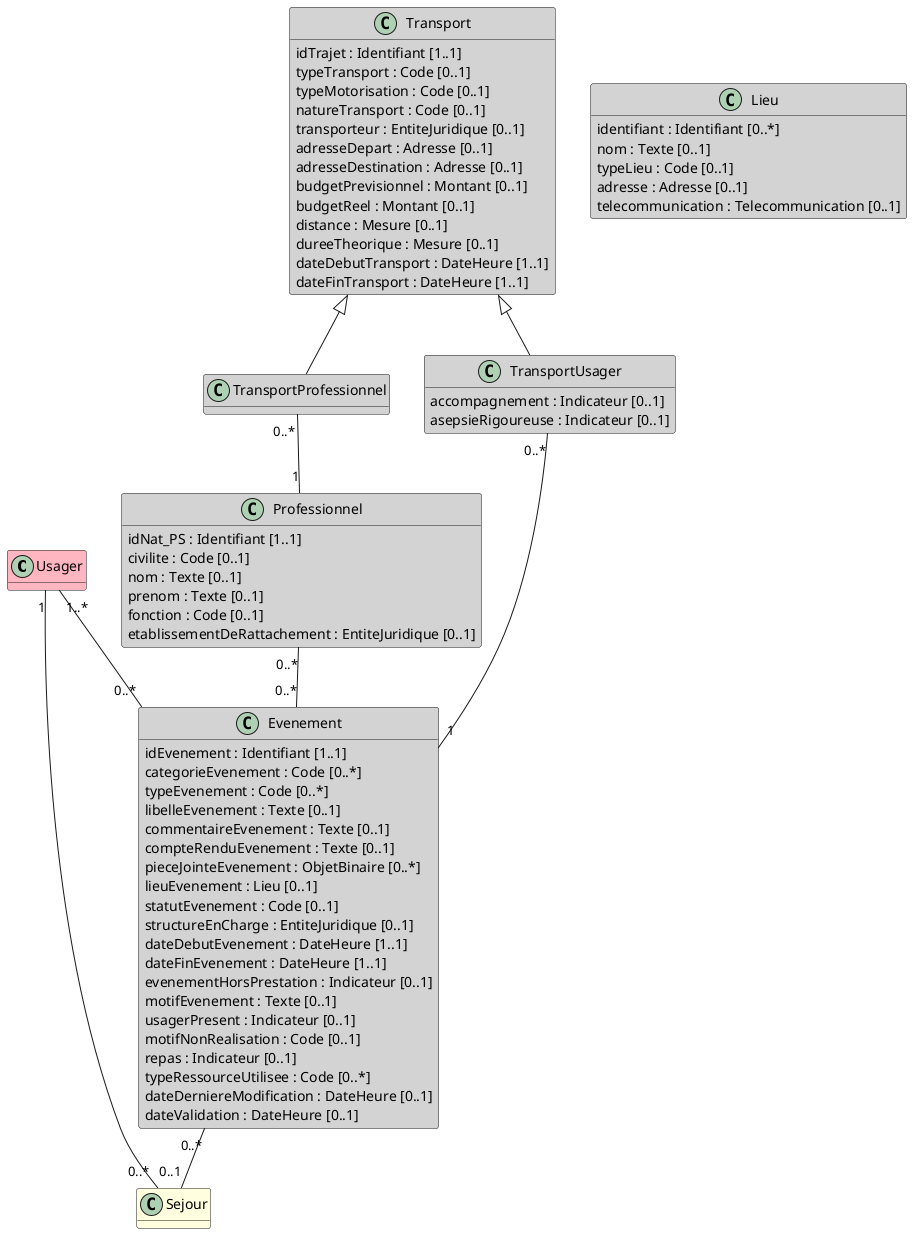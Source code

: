@startuml

hide empty methods

class Usager #LightPink

class Sejour #LightYellow

class TransportProfessionnel #LightGray

class Professionnel #LightGray {
    idNat_PS : Identifiant [1..1]
    civilite : Code [0..1]
    nom : Texte [0..1]
    prenom : Texte [0..1]
    fonction : Code [0..1]
    etablissementDeRattachement : EntiteJuridique [0..1]
}

class Transport #LightGray {
    idTrajet : Identifiant [1..1]
    typeTransport : Code [0..1]
    typeMotorisation : Code [0..1]
    natureTransport : Code [0..1]
    transporteur : EntiteJuridique [0..1]
    adresseDepart : Adresse [0..1]
    adresseDestination : Adresse [0..1]
    budgetPrevisionnel : Montant [0..1]
    budgetReel : Montant [0..1]
    distance : Mesure [0..1]
    dureeTheorique : Mesure [0..1]
    dateDebutTransport : DateHeure [1..1]
    dateFinTransport : DateHeure [1..1]
}

class TransportUsager #LightGray {
    accompagnement : Indicateur [0..1]
    asepsieRigoureuse : Indicateur [0..1]
}

class Evenement #LightGray {
    idEvenement : Identifiant [1..1]
    categorieEvenement : Code [0..*]
    typeEvenement : Code [0..*]
    libelleEvenement : Texte [0..1]
    commentaireEvenement : Texte [0..1]
    compteRenduEvenement : Texte [0..1]
    pieceJointeEvenement : ObjetBinaire [0..*]
    lieuEvenement : Lieu [0..1]
    statutEvenement : Code [0..1]
    structureEnCharge : EntiteJuridique [0..1]
    dateDebutEvenement : DateHeure [1..1]
    dateFinEvenement : DateHeure [1..1]
    evenementHorsPrestation : Indicateur [0..1]
    motifEvenement : Texte [0..1]
    usagerPresent : Indicateur [0..1]
    motifNonRealisation : Code [0..1]
    repas : Indicateur [0..1]
    typeRessourceUtilisee : Code [0..*]
    dateDerniereModification : DateHeure [0..1]
    dateValidation : DateHeure [0..1]
}

class Lieu #LightGray {
    identifiant : Identifiant [0..*]
    nom : Texte [0..1]
    typeLieu : Code [0..1]
    adresse : Adresse [0..1]
    telecommunication : Telecommunication [0..1]
}


Usager "1..*" -- "0..*" Evenement
Usager "1" -- "0..*" Sejour
Evenement "0..*" -- "0..1" Sejour
Professionnel "0..*" -- "0..*" Evenement
Transport <|-- TransportProfessionnel
Transport <|-- TransportUsager
TransportUsager "0..*" -- "1" Evenement
TransportProfessionnel "0..*" -- "1" Professionnel


@enduml